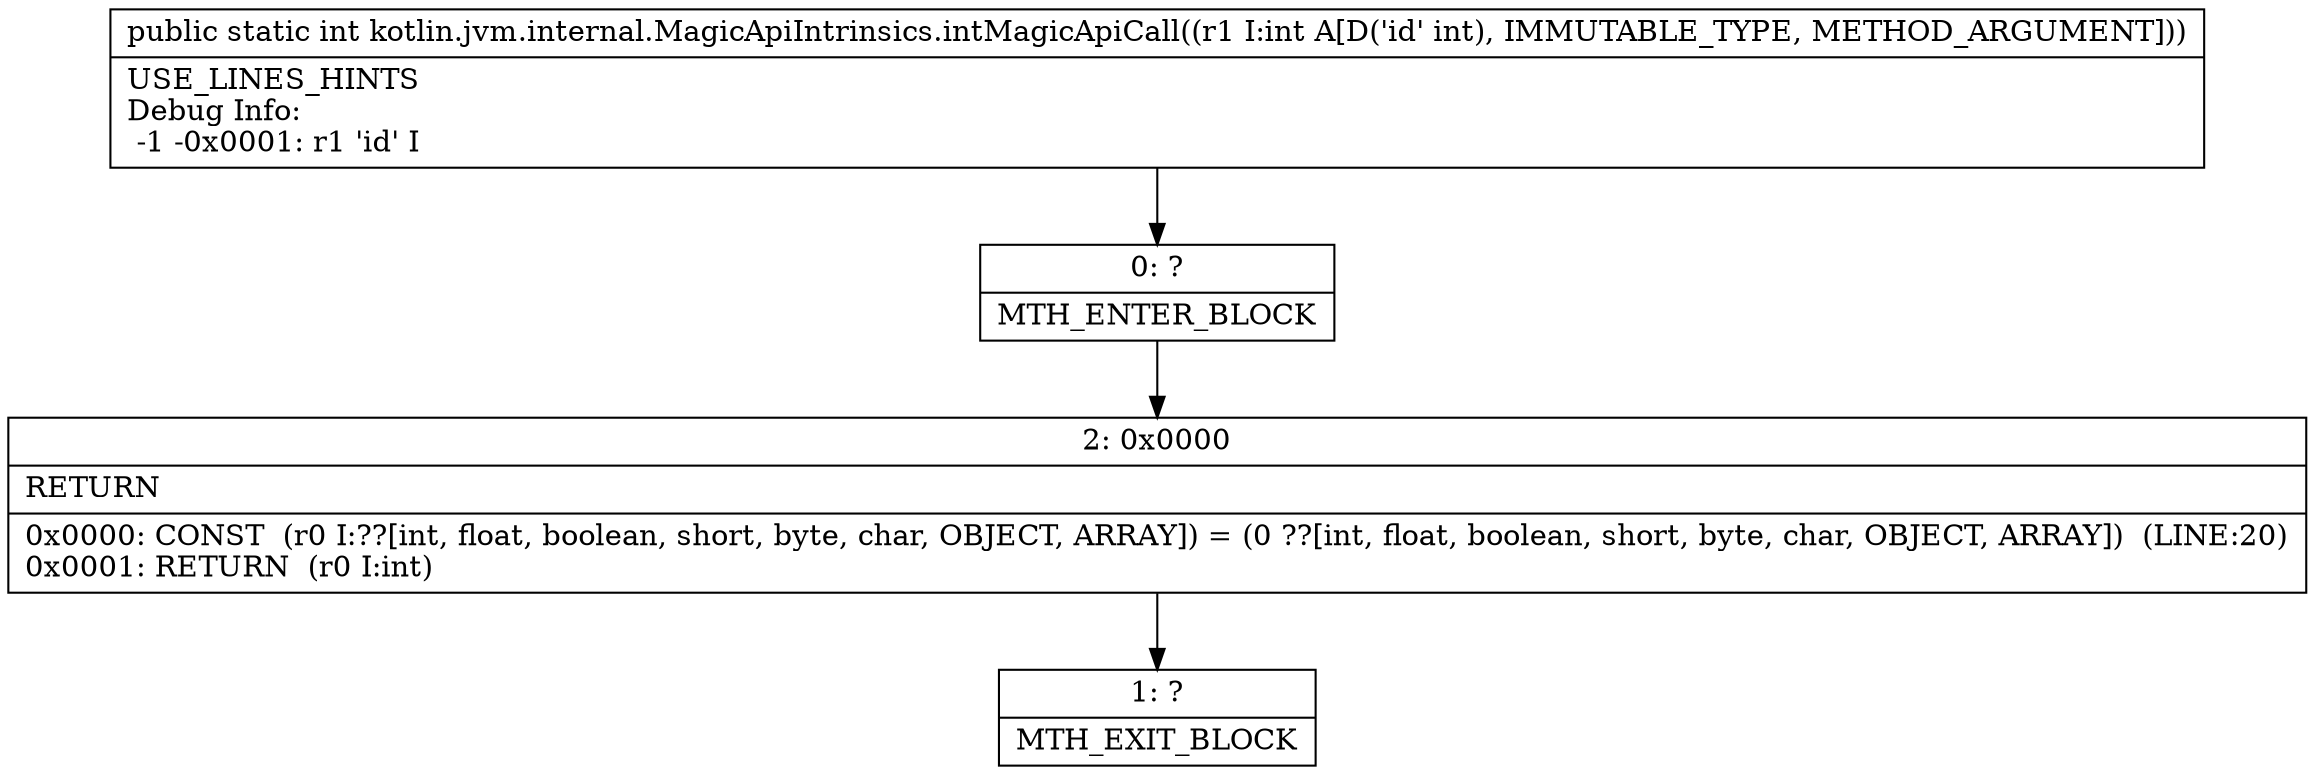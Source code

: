 digraph "CFG forkotlin.jvm.internal.MagicApiIntrinsics.intMagicApiCall(I)I" {
Node_0 [shape=record,label="{0\:\ ?|MTH_ENTER_BLOCK\l}"];
Node_2 [shape=record,label="{2\:\ 0x0000|RETURN\l|0x0000: CONST  (r0 I:??[int, float, boolean, short, byte, char, OBJECT, ARRAY]) = (0 ??[int, float, boolean, short, byte, char, OBJECT, ARRAY])  (LINE:20)\l0x0001: RETURN  (r0 I:int) \l}"];
Node_1 [shape=record,label="{1\:\ ?|MTH_EXIT_BLOCK\l}"];
MethodNode[shape=record,label="{public static int kotlin.jvm.internal.MagicApiIntrinsics.intMagicApiCall((r1 I:int A[D('id' int), IMMUTABLE_TYPE, METHOD_ARGUMENT]))  | USE_LINES_HINTS\lDebug Info:\l  \-1 \-0x0001: r1 'id' I\l}"];
MethodNode -> Node_0;Node_0 -> Node_2;
Node_2 -> Node_1;
}

